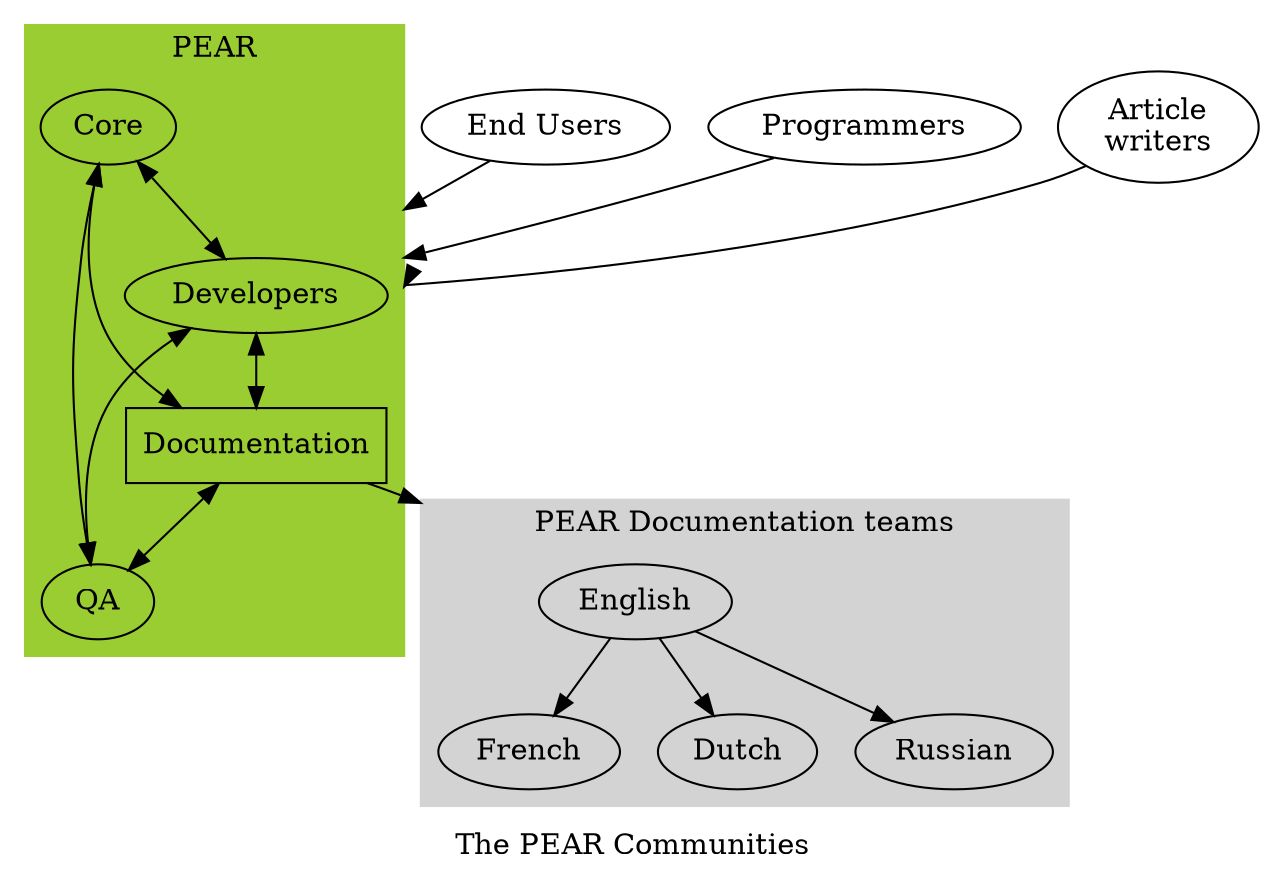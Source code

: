 digraph PEARCommunity{
	label = "The PEAR Communities";
	compound = true;
	rankdir = TB;
	/*orientation = landscape; */
/*	remincross = true; */

	subgraph cluster2 {
		label = "PEAR";
		style = filled
		color = yellowgreen;
		Core -> Developers [dir = both];
		Core -> Documentation [dir = both];
		Core -> QA [dir = both];
		Developers -> Documentation [dir = both];
		Developers -> QA [dir = both];
		Documentation -> QA [dir = both];
		Documentation [shape=box];
	}

	subgraph cluster3 {
		label = "PEAR Documentation teams";
		style = filled;
		color = lightgrey;
		English -> French;
		English -> Dutch;
		English -> Russian;
	}

	Documentation -> English [lhead=cluster3];

	Programmers -> Developers [lhead=cluster2];
	"Article\nwriters" -> Developers [lhead=cluster2];
	"End Users" -> Developers [lhead=cluster2];

}
